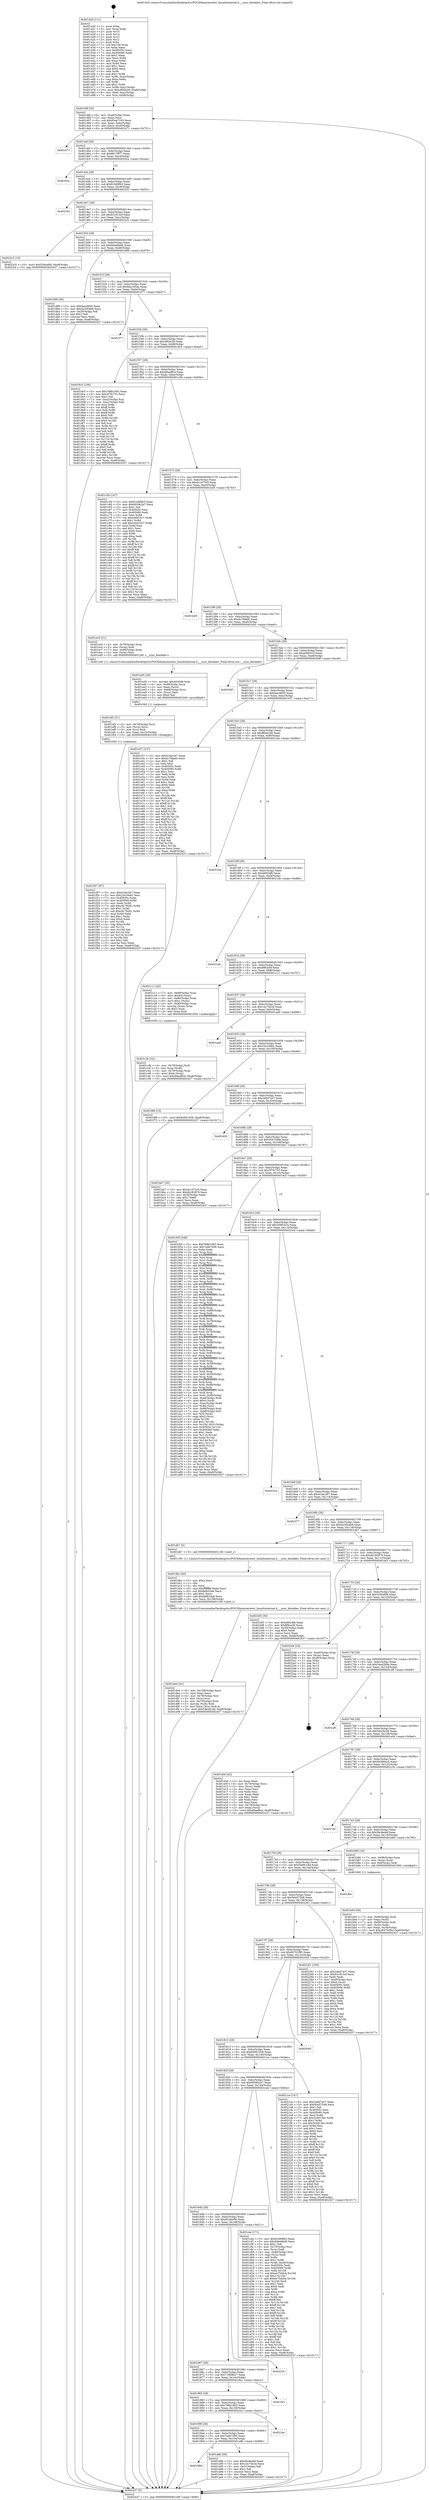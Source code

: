 digraph "0x401420" {
  label = "0x401420 (/mnt/c/Users/mathe/Desktop/tcc/POCII/binaries/extr_linuxfsinternal.h___sync_blockdev_Final-ollvm.out::main(0))"
  labelloc = "t"
  node[shape=record]

  Entry [label="",width=0.3,height=0.3,shape=circle,fillcolor=black,style=filled]
  "0x40148f" [label="{
     0x40148f [32]\l
     | [instrs]\l
     &nbsp;&nbsp;0x40148f \<+6\>: mov -0xa8(%rbp),%eax\l
     &nbsp;&nbsp;0x401495 \<+2\>: mov %eax,%ecx\l
     &nbsp;&nbsp;0x401497 \<+6\>: sub $0x83ea7105,%ecx\l
     &nbsp;&nbsp;0x40149d \<+6\>: mov %eax,-0xbc(%rbp)\l
     &nbsp;&nbsp;0x4014a3 \<+6\>: mov %ecx,-0xc0(%rbp)\l
     &nbsp;&nbsp;0x4014a9 \<+6\>: je 0000000000401b71 \<main+0x751\>\l
  }"]
  "0x401b71" [label="{
     0x401b71\l
  }", style=dashed]
  "0x4014af" [label="{
     0x4014af [28]\l
     | [instrs]\l
     &nbsp;&nbsp;0x4014af \<+5\>: jmp 00000000004014b4 \<main+0x94\>\l
     &nbsp;&nbsp;0x4014b4 \<+6\>: mov -0xbc(%rbp),%eax\l
     &nbsp;&nbsp;0x4014ba \<+5\>: sub $0x8617ff77,%eax\l
     &nbsp;&nbsp;0x4014bf \<+6\>: mov %eax,-0xc4(%rbp)\l
     &nbsp;&nbsp;0x4014c5 \<+6\>: je 00000000004020ca \<main+0xcaa\>\l
  }"]
  Exit [label="",width=0.3,height=0.3,shape=circle,fillcolor=black,style=filled,peripheries=2]
  "0x4020ca" [label="{
     0x4020ca\l
  }", style=dashed]
  "0x4014cb" [label="{
     0x4014cb [28]\l
     | [instrs]\l
     &nbsp;&nbsp;0x4014cb \<+5\>: jmp 00000000004014d0 \<main+0xb0\>\l
     &nbsp;&nbsp;0x4014d0 \<+6\>: mov -0xbc(%rbp),%eax\l
     &nbsp;&nbsp;0x4014d6 \<+5\>: sub $0x91b69fb3,%eax\l
     &nbsp;&nbsp;0x4014db \<+6\>: mov %eax,-0xc8(%rbp)\l
     &nbsp;&nbsp;0x4014e1 \<+6\>: je 0000000000402352 \<main+0xf32\>\l
  }"]
  "0x401f07" [label="{
     0x401f07 [97]\l
     | [instrs]\l
     &nbsp;&nbsp;0x401f07 \<+5\>: mov $0x41fac267,%eax\l
     &nbsp;&nbsp;0x401f0c \<+5\>: mov $0x22e16e62,%esi\l
     &nbsp;&nbsp;0x401f11 \<+7\>: mov 0x40505c,%edx\l
     &nbsp;&nbsp;0x401f18 \<+8\>: mov 0x405060,%r8d\l
     &nbsp;&nbsp;0x401f20 \<+3\>: mov %edx,%r9d\l
     &nbsp;&nbsp;0x401f23 \<+7\>: add $0xc6c78281,%r9d\l
     &nbsp;&nbsp;0x401f2a \<+4\>: sub $0x1,%r9d\l
     &nbsp;&nbsp;0x401f2e \<+7\>: sub $0xc6c78281,%r9d\l
     &nbsp;&nbsp;0x401f35 \<+4\>: imul %r9d,%edx\l
     &nbsp;&nbsp;0x401f39 \<+3\>: and $0x1,%edx\l
     &nbsp;&nbsp;0x401f3c \<+3\>: cmp $0x0,%edx\l
     &nbsp;&nbsp;0x401f3f \<+4\>: sete %r10b\l
     &nbsp;&nbsp;0x401f43 \<+4\>: cmp $0xa,%r8d\l
     &nbsp;&nbsp;0x401f47 \<+4\>: setl %r11b\l
     &nbsp;&nbsp;0x401f4b \<+3\>: mov %r10b,%bl\l
     &nbsp;&nbsp;0x401f4e \<+3\>: and %r11b,%bl\l
     &nbsp;&nbsp;0x401f51 \<+3\>: xor %r11b,%r10b\l
     &nbsp;&nbsp;0x401f54 \<+3\>: or %r10b,%bl\l
     &nbsp;&nbsp;0x401f57 \<+3\>: test $0x1,%bl\l
     &nbsp;&nbsp;0x401f5a \<+3\>: cmovne %esi,%eax\l
     &nbsp;&nbsp;0x401f5d \<+6\>: mov %eax,-0xa8(%rbp)\l
     &nbsp;&nbsp;0x401f63 \<+5\>: jmp 0000000000402437 \<main+0x1017\>\l
  }"]
  "0x402352" [label="{
     0x402352\l
  }", style=dashed]
  "0x4014e7" [label="{
     0x4014e7 [28]\l
     | [instrs]\l
     &nbsp;&nbsp;0x4014e7 \<+5\>: jmp 00000000004014ec \<main+0xcc\>\l
     &nbsp;&nbsp;0x4014ec \<+6\>: mov -0xbc(%rbp),%eax\l
     &nbsp;&nbsp;0x4014f2 \<+5\>: sub $0x931813cf,%eax\l
     &nbsp;&nbsp;0x4014f7 \<+6\>: mov %eax,-0xcc(%rbp)\l
     &nbsp;&nbsp;0x4014fd \<+6\>: je 00000000004022c5 \<main+0xea5\>\l
  }"]
  "0x401ef2" [label="{
     0x401ef2 [21]\l
     | [instrs]\l
     &nbsp;&nbsp;0x401ef2 \<+4\>: mov -0x78(%rbp),%rcx\l
     &nbsp;&nbsp;0x401ef6 \<+3\>: mov (%rcx),%rcx\l
     &nbsp;&nbsp;0x401ef9 \<+3\>: mov %rcx,%rdi\l
     &nbsp;&nbsp;0x401efc \<+6\>: mov %eax,-0x15c(%rbp)\l
     &nbsp;&nbsp;0x401f02 \<+5\>: call 0000000000401030 \<free@plt\>\l
     | [calls]\l
     &nbsp;&nbsp;0x401030 \{1\} (unknown)\l
  }"]
  "0x4022c5" [label="{
     0x4022c5 [15]\l
     | [instrs]\l
     &nbsp;&nbsp;0x4022c5 \<+10\>: movl $0x529ce6f4,-0xa8(%rbp)\l
     &nbsp;&nbsp;0x4022cf \<+5\>: jmp 0000000000402437 \<main+0x1017\>\l
  }"]
  "0x401503" [label="{
     0x401503 [28]\l
     | [instrs]\l
     &nbsp;&nbsp;0x401503 \<+5\>: jmp 0000000000401508 \<main+0xe8\>\l
     &nbsp;&nbsp;0x401508 \<+6\>: mov -0xbc(%rbp),%eax\l
     &nbsp;&nbsp;0x40150e \<+5\>: sub $0x94be6bd0,%eax\l
     &nbsp;&nbsp;0x401513 \<+6\>: mov %eax,-0xd0(%rbp)\l
     &nbsp;&nbsp;0x401519 \<+6\>: je 0000000000401d99 \<main+0x979\>\l
  }"]
  "0x401ed5" [label="{
     0x401ed5 [29]\l
     | [instrs]\l
     &nbsp;&nbsp;0x401ed5 \<+10\>: movabs $0x4030d6,%rdi\l
     &nbsp;&nbsp;0x401edf \<+4\>: mov -0x68(%rbp),%rcx\l
     &nbsp;&nbsp;0x401ee3 \<+2\>: mov %eax,(%rcx)\l
     &nbsp;&nbsp;0x401ee5 \<+4\>: mov -0x68(%rbp),%rcx\l
     &nbsp;&nbsp;0x401ee9 \<+2\>: mov (%rcx),%esi\l
     &nbsp;&nbsp;0x401eeb \<+2\>: mov $0x0,%al\l
     &nbsp;&nbsp;0x401eed \<+5\>: call 0000000000401040 \<printf@plt\>\l
     | [calls]\l
     &nbsp;&nbsp;0x401040 \{1\} (unknown)\l
  }"]
  "0x401d99" [label="{
     0x401d99 [30]\l
     | [instrs]\l
     &nbsp;&nbsp;0x401d99 \<+5\>: mov $0xfaac4655,%eax\l
     &nbsp;&nbsp;0x401d9e \<+5\>: mov $0x4a35b4b8,%ecx\l
     &nbsp;&nbsp;0x401da3 \<+3\>: mov -0x29(%rbp),%dl\l
     &nbsp;&nbsp;0x401da6 \<+3\>: test $0x1,%dl\l
     &nbsp;&nbsp;0x401da9 \<+3\>: cmovne %ecx,%eax\l
     &nbsp;&nbsp;0x401dac \<+6\>: mov %eax,-0xa8(%rbp)\l
     &nbsp;&nbsp;0x401db2 \<+5\>: jmp 0000000000402437 \<main+0x1017\>\l
  }"]
  "0x40151f" [label="{
     0x40151f [28]\l
     | [instrs]\l
     &nbsp;&nbsp;0x40151f \<+5\>: jmp 0000000000401524 \<main+0x104\>\l
     &nbsp;&nbsp;0x401524 \<+6\>: mov -0xbc(%rbp),%eax\l
     &nbsp;&nbsp;0x40152a \<+5\>: sub $0x9aa195ea,%eax\l
     &nbsp;&nbsp;0x40152f \<+6\>: mov %eax,-0xd4(%rbp)\l
     &nbsp;&nbsp;0x401535 \<+6\>: je 0000000000401f77 \<main+0xb57\>\l
  }"]
  "0x401de4" [label="{
     0x401de4 [41]\l
     | [instrs]\l
     &nbsp;&nbsp;0x401de4 \<+6\>: mov -0x158(%rbp),%ecx\l
     &nbsp;&nbsp;0x401dea \<+3\>: imul %eax,%ecx\l
     &nbsp;&nbsp;0x401ded \<+4\>: mov -0x78(%rbp),%rsi\l
     &nbsp;&nbsp;0x401df1 \<+3\>: mov (%rsi),%rsi\l
     &nbsp;&nbsp;0x401df4 \<+4\>: mov -0x70(%rbp),%rdi\l
     &nbsp;&nbsp;0x401df8 \<+3\>: movslq (%rdi),%rdi\l
     &nbsp;&nbsp;0x401dfb \<+3\>: mov %ecx,(%rsi,%rdi,4)\l
     &nbsp;&nbsp;0x401dfe \<+10\>: movl $0x54b2bc28,-0xa8(%rbp)\l
     &nbsp;&nbsp;0x401e08 \<+5\>: jmp 0000000000402437 \<main+0x1017\>\l
  }"]
  "0x401f77" [label="{
     0x401f77\l
  }", style=dashed]
  "0x40153b" [label="{
     0x40153b [28]\l
     | [instrs]\l
     &nbsp;&nbsp;0x40153b \<+5\>: jmp 0000000000401540 \<main+0x120\>\l
     &nbsp;&nbsp;0x401540 \<+6\>: mov -0xbc(%rbp),%eax\l
     &nbsp;&nbsp;0x401546 \<+5\>: sub $0xcf82fe29,%eax\l
     &nbsp;&nbsp;0x40154b \<+6\>: mov %eax,-0xd8(%rbp)\l
     &nbsp;&nbsp;0x401551 \<+6\>: je 00000000004018c5 \<main+0x4a5\>\l
  }"]
  "0x401dbc" [label="{
     0x401dbc [40]\l
     | [instrs]\l
     &nbsp;&nbsp;0x401dbc \<+5\>: mov $0x2,%ecx\l
     &nbsp;&nbsp;0x401dc1 \<+1\>: cltd\l
     &nbsp;&nbsp;0x401dc2 \<+2\>: idiv %ecx\l
     &nbsp;&nbsp;0x401dc4 \<+6\>: imul $0xfffffffe,%edx,%ecx\l
     &nbsp;&nbsp;0x401dca \<+6\>: sub $0x8afb33a6,%ecx\l
     &nbsp;&nbsp;0x401dd0 \<+3\>: add $0x1,%ecx\l
     &nbsp;&nbsp;0x401dd3 \<+6\>: add $0x8afb33a6,%ecx\l
     &nbsp;&nbsp;0x401dd9 \<+6\>: mov %ecx,-0x158(%rbp)\l
     &nbsp;&nbsp;0x401ddf \<+5\>: call 0000000000401160 \<next_i\>\l
     | [calls]\l
     &nbsp;&nbsp;0x401160 \{1\} (/mnt/c/Users/mathe/Desktop/tcc/POCII/binaries/extr_linuxfsinternal.h___sync_blockdev_Final-ollvm.out::next_i)\l
  }"]
  "0x4018c5" [label="{
     0x4018c5 [106]\l
     | [instrs]\l
     &nbsp;&nbsp;0x4018c5 \<+5\>: mov $0x788b1093,%eax\l
     &nbsp;&nbsp;0x4018ca \<+5\>: mov $0x2f7fc753,%ecx\l
     &nbsp;&nbsp;0x4018cf \<+2\>: mov $0x1,%dl\l
     &nbsp;&nbsp;0x4018d1 \<+7\>: mov -0xa2(%rbp),%sil\l
     &nbsp;&nbsp;0x4018d8 \<+7\>: mov -0xa1(%rbp),%dil\l
     &nbsp;&nbsp;0x4018df \<+3\>: mov %sil,%r8b\l
     &nbsp;&nbsp;0x4018e2 \<+4\>: xor $0xff,%r8b\l
     &nbsp;&nbsp;0x4018e6 \<+3\>: mov %dil,%r9b\l
     &nbsp;&nbsp;0x4018e9 \<+4\>: xor $0xff,%r9b\l
     &nbsp;&nbsp;0x4018ed \<+3\>: xor $0x0,%dl\l
     &nbsp;&nbsp;0x4018f0 \<+3\>: mov %r8b,%r10b\l
     &nbsp;&nbsp;0x4018f3 \<+4\>: and $0x0,%r10b\l
     &nbsp;&nbsp;0x4018f7 \<+3\>: and %dl,%sil\l
     &nbsp;&nbsp;0x4018fa \<+3\>: mov %r9b,%r11b\l
     &nbsp;&nbsp;0x4018fd \<+4\>: and $0x0,%r11b\l
     &nbsp;&nbsp;0x401901 \<+3\>: and %dl,%dil\l
     &nbsp;&nbsp;0x401904 \<+3\>: or %sil,%r10b\l
     &nbsp;&nbsp;0x401907 \<+3\>: or %dil,%r11b\l
     &nbsp;&nbsp;0x40190a \<+3\>: xor %r11b,%r10b\l
     &nbsp;&nbsp;0x40190d \<+3\>: or %r9b,%r8b\l
     &nbsp;&nbsp;0x401910 \<+4\>: xor $0xff,%r8b\l
     &nbsp;&nbsp;0x401914 \<+3\>: or $0x0,%dl\l
     &nbsp;&nbsp;0x401917 \<+3\>: and %dl,%r8b\l
     &nbsp;&nbsp;0x40191a \<+3\>: or %r8b,%r10b\l
     &nbsp;&nbsp;0x40191d \<+4\>: test $0x1,%r10b\l
     &nbsp;&nbsp;0x401921 \<+3\>: cmovne %ecx,%eax\l
     &nbsp;&nbsp;0x401924 \<+6\>: mov %eax,-0xa8(%rbp)\l
     &nbsp;&nbsp;0x40192a \<+5\>: jmp 0000000000402437 \<main+0x1017\>\l
  }"]
  "0x401557" [label="{
     0x401557 [28]\l
     | [instrs]\l
     &nbsp;&nbsp;0x401557 \<+5\>: jmp 000000000040155c \<main+0x13c\>\l
     &nbsp;&nbsp;0x40155c \<+6\>: mov -0xbc(%rbp),%eax\l
     &nbsp;&nbsp;0x401562 \<+5\>: sub $0xd9aaf8ce,%eax\l
     &nbsp;&nbsp;0x401567 \<+6\>: mov %eax,-0xdc(%rbp)\l
     &nbsp;&nbsp;0x40156d \<+6\>: je 0000000000401c5b \<main+0x83b\>\l
  }"]
  "0x402437" [label="{
     0x402437 [5]\l
     | [instrs]\l
     &nbsp;&nbsp;0x402437 \<+5\>: jmp 000000000040148f \<main+0x6f\>\l
  }"]
  "0x401420" [label="{
     0x401420 [111]\l
     | [instrs]\l
     &nbsp;&nbsp;0x401420 \<+1\>: push %rbp\l
     &nbsp;&nbsp;0x401421 \<+3\>: mov %rsp,%rbp\l
     &nbsp;&nbsp;0x401424 \<+2\>: push %r15\l
     &nbsp;&nbsp;0x401426 \<+2\>: push %r14\l
     &nbsp;&nbsp;0x401428 \<+2\>: push %r13\l
     &nbsp;&nbsp;0x40142a \<+2\>: push %r12\l
     &nbsp;&nbsp;0x40142c \<+1\>: push %rbx\l
     &nbsp;&nbsp;0x40142d \<+7\>: sub $0x158,%rsp\l
     &nbsp;&nbsp;0x401434 \<+2\>: xor %eax,%eax\l
     &nbsp;&nbsp;0x401436 \<+7\>: mov 0x40505c,%ecx\l
     &nbsp;&nbsp;0x40143d \<+7\>: mov 0x405060,%edx\l
     &nbsp;&nbsp;0x401444 \<+3\>: sub $0x1,%eax\l
     &nbsp;&nbsp;0x401447 \<+3\>: mov %ecx,%r8d\l
     &nbsp;&nbsp;0x40144a \<+3\>: add %eax,%r8d\l
     &nbsp;&nbsp;0x40144d \<+4\>: imul %r8d,%ecx\l
     &nbsp;&nbsp;0x401451 \<+3\>: and $0x1,%ecx\l
     &nbsp;&nbsp;0x401454 \<+3\>: cmp $0x0,%ecx\l
     &nbsp;&nbsp;0x401457 \<+4\>: sete %r9b\l
     &nbsp;&nbsp;0x40145b \<+4\>: and $0x1,%r9b\l
     &nbsp;&nbsp;0x40145f \<+7\>: mov %r9b,-0xa2(%rbp)\l
     &nbsp;&nbsp;0x401466 \<+3\>: cmp $0xa,%edx\l
     &nbsp;&nbsp;0x401469 \<+4\>: setl %r9b\l
     &nbsp;&nbsp;0x40146d \<+4\>: and $0x1,%r9b\l
     &nbsp;&nbsp;0x401471 \<+7\>: mov %r9b,-0xa1(%rbp)\l
     &nbsp;&nbsp;0x401478 \<+10\>: movl $0xcf82fe29,-0xa8(%rbp)\l
     &nbsp;&nbsp;0x401482 \<+6\>: mov %edi,-0xac(%rbp)\l
     &nbsp;&nbsp;0x401488 \<+7\>: mov %rsi,-0xb8(%rbp)\l
  }"]
  "0x401c3b" [label="{
     0x401c3b [32]\l
     | [instrs]\l
     &nbsp;&nbsp;0x401c3b \<+4\>: mov -0x78(%rbp),%rdi\l
     &nbsp;&nbsp;0x401c3f \<+3\>: mov %rax,(%rdi)\l
     &nbsp;&nbsp;0x401c42 \<+4\>: mov -0x70(%rbp),%rax\l
     &nbsp;&nbsp;0x401c46 \<+6\>: movl $0x0,(%rax)\l
     &nbsp;&nbsp;0x401c4c \<+10\>: movl $0xd9aaf8ce,-0xa8(%rbp)\l
     &nbsp;&nbsp;0x401c56 \<+5\>: jmp 0000000000402437 \<main+0x1017\>\l
  }"]
  "0x401c5b" [label="{
     0x401c5b [147]\l
     | [instrs]\l
     &nbsp;&nbsp;0x401c5b \<+5\>: mov $0x91b69fb3,%eax\l
     &nbsp;&nbsp;0x401c60 \<+5\>: mov $0x6939b2a7,%ecx\l
     &nbsp;&nbsp;0x401c65 \<+2\>: mov $0x1,%dl\l
     &nbsp;&nbsp;0x401c67 \<+7\>: mov 0x40505c,%esi\l
     &nbsp;&nbsp;0x401c6e \<+7\>: mov 0x405060,%edi\l
     &nbsp;&nbsp;0x401c75 \<+3\>: mov %esi,%r8d\l
     &nbsp;&nbsp;0x401c78 \<+7\>: sub $0xc0ed15c7,%r8d\l
     &nbsp;&nbsp;0x401c7f \<+4\>: sub $0x1,%r8d\l
     &nbsp;&nbsp;0x401c83 \<+7\>: add $0xc0ed15c7,%r8d\l
     &nbsp;&nbsp;0x401c8a \<+4\>: imul %r8d,%esi\l
     &nbsp;&nbsp;0x401c8e \<+3\>: and $0x1,%esi\l
     &nbsp;&nbsp;0x401c91 \<+3\>: cmp $0x0,%esi\l
     &nbsp;&nbsp;0x401c94 \<+4\>: sete %r9b\l
     &nbsp;&nbsp;0x401c98 \<+3\>: cmp $0xa,%edi\l
     &nbsp;&nbsp;0x401c9b \<+4\>: setl %r10b\l
     &nbsp;&nbsp;0x401c9f \<+3\>: mov %r9b,%r11b\l
     &nbsp;&nbsp;0x401ca2 \<+4\>: xor $0xff,%r11b\l
     &nbsp;&nbsp;0x401ca6 \<+3\>: mov %r10b,%bl\l
     &nbsp;&nbsp;0x401ca9 \<+3\>: xor $0xff,%bl\l
     &nbsp;&nbsp;0x401cac \<+3\>: xor $0x1,%dl\l
     &nbsp;&nbsp;0x401caf \<+3\>: mov %r11b,%r14b\l
     &nbsp;&nbsp;0x401cb2 \<+4\>: and $0xff,%r14b\l
     &nbsp;&nbsp;0x401cb6 \<+3\>: and %dl,%r9b\l
     &nbsp;&nbsp;0x401cb9 \<+3\>: mov %bl,%r15b\l
     &nbsp;&nbsp;0x401cbc \<+4\>: and $0xff,%r15b\l
     &nbsp;&nbsp;0x401cc0 \<+3\>: and %dl,%r10b\l
     &nbsp;&nbsp;0x401cc3 \<+3\>: or %r9b,%r14b\l
     &nbsp;&nbsp;0x401cc6 \<+3\>: or %r10b,%r15b\l
     &nbsp;&nbsp;0x401cc9 \<+3\>: xor %r15b,%r14b\l
     &nbsp;&nbsp;0x401ccc \<+3\>: or %bl,%r11b\l
     &nbsp;&nbsp;0x401ccf \<+4\>: xor $0xff,%r11b\l
     &nbsp;&nbsp;0x401cd3 \<+3\>: or $0x1,%dl\l
     &nbsp;&nbsp;0x401cd6 \<+3\>: and %dl,%r11b\l
     &nbsp;&nbsp;0x401cd9 \<+3\>: or %r11b,%r14b\l
     &nbsp;&nbsp;0x401cdc \<+4\>: test $0x1,%r14b\l
     &nbsp;&nbsp;0x401ce0 \<+3\>: cmovne %ecx,%eax\l
     &nbsp;&nbsp;0x401ce3 \<+6\>: mov %eax,-0xa8(%rbp)\l
     &nbsp;&nbsp;0x401ce9 \<+5\>: jmp 0000000000402437 \<main+0x1017\>\l
  }"]
  "0x401573" [label="{
     0x401573 [28]\l
     | [instrs]\l
     &nbsp;&nbsp;0x401573 \<+5\>: jmp 0000000000401578 \<main+0x158\>\l
     &nbsp;&nbsp;0x401578 \<+6\>: mov -0xbc(%rbp),%eax\l
     &nbsp;&nbsp;0x40157e \<+5\>: sub $0xdc1d75c0,%eax\l
     &nbsp;&nbsp;0x401583 \<+6\>: mov %eax,-0xe0(%rbp)\l
     &nbsp;&nbsp;0x401589 \<+6\>: je 0000000000401bd5 \<main+0x7b5\>\l
  }"]
  "0x401b93" [label="{
     0x401b93 [36]\l
     | [instrs]\l
     &nbsp;&nbsp;0x401b93 \<+7\>: mov -0x90(%rbp),%rdi\l
     &nbsp;&nbsp;0x401b9a \<+2\>: mov %eax,(%rdi)\l
     &nbsp;&nbsp;0x401b9c \<+7\>: mov -0x90(%rbp),%rdi\l
     &nbsp;&nbsp;0x401ba3 \<+2\>: mov (%rdi),%eax\l
     &nbsp;&nbsp;0x401ba5 \<+3\>: mov %eax,-0x30(%rbp)\l
     &nbsp;&nbsp;0x401ba8 \<+10\>: movl $0x26475d9a,-0xa8(%rbp)\l
     &nbsp;&nbsp;0x401bb2 \<+5\>: jmp 0000000000402437 \<main+0x1017\>\l
  }"]
  "0x401bd5" [label="{
     0x401bd5\l
  }", style=dashed]
  "0x40158f" [label="{
     0x40158f [28]\l
     | [instrs]\l
     &nbsp;&nbsp;0x40158f \<+5\>: jmp 0000000000401594 \<main+0x174\>\l
     &nbsp;&nbsp;0x401594 \<+6\>: mov -0xbc(%rbp),%eax\l
     &nbsp;&nbsp;0x40159a \<+5\>: sub $0xdc7fdad0,%eax\l
     &nbsp;&nbsp;0x40159f \<+6\>: mov %eax,-0xe4(%rbp)\l
     &nbsp;&nbsp;0x4015a5 \<+6\>: je 0000000000401ec0 \<main+0xaa0\>\l
  }"]
  "0x4018bb" [label="{
     0x4018bb\l
  }", style=dashed]
  "0x401ec0" [label="{
     0x401ec0 [21]\l
     | [instrs]\l
     &nbsp;&nbsp;0x401ec0 \<+4\>: mov -0x78(%rbp),%rax\l
     &nbsp;&nbsp;0x401ec4 \<+3\>: mov (%rax),%rdi\l
     &nbsp;&nbsp;0x401ec7 \<+7\>: mov -0x88(%rbp),%rax\l
     &nbsp;&nbsp;0x401ece \<+2\>: mov (%rax),%esi\l
     &nbsp;&nbsp;0x401ed0 \<+5\>: call 0000000000401240 \<__sync_blockdev\>\l
     | [calls]\l
     &nbsp;&nbsp;0x401240 \{1\} (/mnt/c/Users/mathe/Desktop/tcc/POCII/binaries/extr_linuxfsinternal.h___sync_blockdev_Final-ollvm.out::__sync_blockdev)\l
  }"]
  "0x4015ab" [label="{
     0x4015ab [28]\l
     | [instrs]\l
     &nbsp;&nbsp;0x4015ab \<+5\>: jmp 00000000004015b0 \<main+0x190\>\l
     &nbsp;&nbsp;0x4015b0 \<+6\>: mov -0xbc(%rbp),%eax\l
     &nbsp;&nbsp;0x4015b6 \<+5\>: sub $0xe0f4031f,%eax\l
     &nbsp;&nbsp;0x4015bb \<+6\>: mov %eax,-0xe8(%rbp)\l
     &nbsp;&nbsp;0x4015c1 \<+6\>: je 000000000040206f \<main+0xc4f\>\l
  }"]
  "0x401a8b" [label="{
     0x401a8b [30]\l
     | [instrs]\l
     &nbsp;&nbsp;0x401a8b \<+5\>: mov $0x5bc8a4ef,%eax\l
     &nbsp;&nbsp;0x401a90 \<+5\>: mov $0x1dc75e3d,%ecx\l
     &nbsp;&nbsp;0x401a95 \<+3\>: mov -0x31(%rbp),%dl\l
     &nbsp;&nbsp;0x401a98 \<+3\>: test $0x1,%dl\l
     &nbsp;&nbsp;0x401a9b \<+3\>: cmovne %ecx,%eax\l
     &nbsp;&nbsp;0x401a9e \<+6\>: mov %eax,-0xa8(%rbp)\l
     &nbsp;&nbsp;0x401aa4 \<+5\>: jmp 0000000000402437 \<main+0x1017\>\l
  }"]
  "0x40206f" [label="{
     0x40206f\l
  }", style=dashed]
  "0x4015c7" [label="{
     0x4015c7 [28]\l
     | [instrs]\l
     &nbsp;&nbsp;0x4015c7 \<+5\>: jmp 00000000004015cc \<main+0x1ac\>\l
     &nbsp;&nbsp;0x4015cc \<+6\>: mov -0xbc(%rbp),%eax\l
     &nbsp;&nbsp;0x4015d2 \<+5\>: sub $0xfaac4655,%eax\l
     &nbsp;&nbsp;0x4015d7 \<+6\>: mov %eax,-0xec(%rbp)\l
     &nbsp;&nbsp;0x4015dd \<+6\>: je 0000000000401e37 \<main+0xa17\>\l
  }"]
  "0x40189f" [label="{
     0x40189f [28]\l
     | [instrs]\l
     &nbsp;&nbsp;0x40189f \<+5\>: jmp 00000000004018a4 \<main+0x484\>\l
     &nbsp;&nbsp;0x4018a4 \<+6\>: mov -0xbc(%rbp),%eax\l
     &nbsp;&nbsp;0x4018aa \<+5\>: sub $0x7a4b7d56,%eax\l
     &nbsp;&nbsp;0x4018af \<+6\>: mov %eax,-0x154(%rbp)\l
     &nbsp;&nbsp;0x4018b5 \<+6\>: je 0000000000401a8b \<main+0x66b\>\l
  }"]
  "0x401e37" [label="{
     0x401e37 [137]\l
     | [instrs]\l
     &nbsp;&nbsp;0x401e37 \<+5\>: mov $0x41fac267,%eax\l
     &nbsp;&nbsp;0x401e3c \<+5\>: mov $0xdc7fdad0,%ecx\l
     &nbsp;&nbsp;0x401e41 \<+2\>: mov $0x1,%dl\l
     &nbsp;&nbsp;0x401e43 \<+2\>: xor %esi,%esi\l
     &nbsp;&nbsp;0x401e45 \<+7\>: mov 0x40505c,%edi\l
     &nbsp;&nbsp;0x401e4c \<+8\>: mov 0x405060,%r8d\l
     &nbsp;&nbsp;0x401e54 \<+3\>: sub $0x1,%esi\l
     &nbsp;&nbsp;0x401e57 \<+3\>: mov %edi,%r9d\l
     &nbsp;&nbsp;0x401e5a \<+3\>: add %esi,%r9d\l
     &nbsp;&nbsp;0x401e5d \<+4\>: imul %r9d,%edi\l
     &nbsp;&nbsp;0x401e61 \<+3\>: and $0x1,%edi\l
     &nbsp;&nbsp;0x401e64 \<+3\>: cmp $0x0,%edi\l
     &nbsp;&nbsp;0x401e67 \<+4\>: sete %r10b\l
     &nbsp;&nbsp;0x401e6b \<+4\>: cmp $0xa,%r8d\l
     &nbsp;&nbsp;0x401e6f \<+4\>: setl %r11b\l
     &nbsp;&nbsp;0x401e73 \<+3\>: mov %r10b,%bl\l
     &nbsp;&nbsp;0x401e76 \<+3\>: xor $0xff,%bl\l
     &nbsp;&nbsp;0x401e79 \<+3\>: mov %r11b,%r14b\l
     &nbsp;&nbsp;0x401e7c \<+4\>: xor $0xff,%r14b\l
     &nbsp;&nbsp;0x401e80 \<+3\>: xor $0x1,%dl\l
     &nbsp;&nbsp;0x401e83 \<+3\>: mov %bl,%r15b\l
     &nbsp;&nbsp;0x401e86 \<+4\>: and $0xff,%r15b\l
     &nbsp;&nbsp;0x401e8a \<+3\>: and %dl,%r10b\l
     &nbsp;&nbsp;0x401e8d \<+3\>: mov %r14b,%r12b\l
     &nbsp;&nbsp;0x401e90 \<+4\>: and $0xff,%r12b\l
     &nbsp;&nbsp;0x401e94 \<+3\>: and %dl,%r11b\l
     &nbsp;&nbsp;0x401e97 \<+3\>: or %r10b,%r15b\l
     &nbsp;&nbsp;0x401e9a \<+3\>: or %r11b,%r12b\l
     &nbsp;&nbsp;0x401e9d \<+3\>: xor %r12b,%r15b\l
     &nbsp;&nbsp;0x401ea0 \<+3\>: or %r14b,%bl\l
     &nbsp;&nbsp;0x401ea3 \<+3\>: xor $0xff,%bl\l
     &nbsp;&nbsp;0x401ea6 \<+3\>: or $0x1,%dl\l
     &nbsp;&nbsp;0x401ea9 \<+2\>: and %dl,%bl\l
     &nbsp;&nbsp;0x401eab \<+3\>: or %bl,%r15b\l
     &nbsp;&nbsp;0x401eae \<+4\>: test $0x1,%r15b\l
     &nbsp;&nbsp;0x401eb2 \<+3\>: cmovne %ecx,%eax\l
     &nbsp;&nbsp;0x401eb5 \<+6\>: mov %eax,-0xa8(%rbp)\l
     &nbsp;&nbsp;0x401ebb \<+5\>: jmp 0000000000402437 \<main+0x1017\>\l
  }"]
  "0x4015e3" [label="{
     0x4015e3 [28]\l
     | [instrs]\l
     &nbsp;&nbsp;0x4015e3 \<+5\>: jmp 00000000004015e8 \<main+0x1c8\>\l
     &nbsp;&nbsp;0x4015e8 \<+6\>: mov -0xbc(%rbp),%eax\l
     &nbsp;&nbsp;0x4015ee \<+5\>: sub $0xff0be248,%eax\l
     &nbsp;&nbsp;0x4015f3 \<+6\>: mov %eax,-0xf0(%rbp)\l
     &nbsp;&nbsp;0x4015f9 \<+6\>: je 00000000004021ba \<main+0xd9a\>\l
  }"]
  "0x4022ec" [label="{
     0x4022ec\l
  }", style=dashed]
  "0x4021ba" [label="{
     0x4021ba\l
  }", style=dashed]
  "0x4015ff" [label="{
     0x4015ff [28]\l
     | [instrs]\l
     &nbsp;&nbsp;0x4015ff \<+5\>: jmp 0000000000401604 \<main+0x1e4\>\l
     &nbsp;&nbsp;0x401604 \<+6\>: mov -0xbc(%rbp),%eax\l
     &nbsp;&nbsp;0x40160a \<+5\>: sub $0x46924f6,%eax\l
     &nbsp;&nbsp;0x40160f \<+6\>: mov %eax,-0xf4(%rbp)\l
     &nbsp;&nbsp;0x401615 \<+6\>: je 00000000004021ab \<main+0xd8b\>\l
  }"]
  "0x401883" [label="{
     0x401883 [28]\l
     | [instrs]\l
     &nbsp;&nbsp;0x401883 \<+5\>: jmp 0000000000401888 \<main+0x468\>\l
     &nbsp;&nbsp;0x401888 \<+6\>: mov -0xbc(%rbp),%eax\l
     &nbsp;&nbsp;0x40188e \<+5\>: sub $0x788b1093,%eax\l
     &nbsp;&nbsp;0x401893 \<+6\>: mov %eax,-0x150(%rbp)\l
     &nbsp;&nbsp;0x401899 \<+6\>: je 00000000004022ec \<main+0xecc\>\l
  }"]
  "0x4021ab" [label="{
     0x4021ab\l
  }", style=dashed]
  "0x40161b" [label="{
     0x40161b [28]\l
     | [instrs]\l
     &nbsp;&nbsp;0x40161b \<+5\>: jmp 0000000000401620 \<main+0x200\>\l
     &nbsp;&nbsp;0x401620 \<+6\>: mov -0xbc(%rbp),%eax\l
     &nbsp;&nbsp;0x401626 \<+5\>: sub $0x8f9ca59,%eax\l
     &nbsp;&nbsp;0x40162b \<+6\>: mov %eax,-0xf8(%rbp)\l
     &nbsp;&nbsp;0x401631 \<+6\>: je 0000000000401c11 \<main+0x7f1\>\l
  }"]
  "0x401fe2" [label="{
     0x401fe2\l
  }", style=dashed]
  "0x401c11" [label="{
     0x401c11 [42]\l
     | [instrs]\l
     &nbsp;&nbsp;0x401c11 \<+7\>: mov -0x88(%rbp),%rax\l
     &nbsp;&nbsp;0x401c18 \<+6\>: movl $0x64,(%rax)\l
     &nbsp;&nbsp;0x401c1e \<+4\>: mov -0x80(%rbp),%rax\l
     &nbsp;&nbsp;0x401c22 \<+6\>: movl $0x1,(%rax)\l
     &nbsp;&nbsp;0x401c28 \<+4\>: mov -0x80(%rbp),%rax\l
     &nbsp;&nbsp;0x401c2c \<+3\>: movslq (%rax),%rax\l
     &nbsp;&nbsp;0x401c2f \<+4\>: shl $0x2,%rax\l
     &nbsp;&nbsp;0x401c33 \<+3\>: mov %rax,%rdi\l
     &nbsp;&nbsp;0x401c36 \<+5\>: call 0000000000401050 \<malloc@plt\>\l
     | [calls]\l
     &nbsp;&nbsp;0x401050 \{1\} (unknown)\l
  }"]
  "0x401637" [label="{
     0x401637 [28]\l
     | [instrs]\l
     &nbsp;&nbsp;0x401637 \<+5\>: jmp 000000000040163c \<main+0x21c\>\l
     &nbsp;&nbsp;0x40163c \<+6\>: mov -0xbc(%rbp),%eax\l
     &nbsp;&nbsp;0x401642 \<+5\>: sub $0x1dc75e3d,%eax\l
     &nbsp;&nbsp;0x401647 \<+6\>: mov %eax,-0xfc(%rbp)\l
     &nbsp;&nbsp;0x40164d \<+6\>: je 0000000000401aa9 \<main+0x689\>\l
  }"]
  "0x401867" [label="{
     0x401867 [28]\l
     | [instrs]\l
     &nbsp;&nbsp;0x401867 \<+5\>: jmp 000000000040186c \<main+0x44c\>\l
     &nbsp;&nbsp;0x40186c \<+6\>: mov -0xbc(%rbp),%eax\l
     &nbsp;&nbsp;0x401872 \<+5\>: sub $0x71808b27,%eax\l
     &nbsp;&nbsp;0x401877 \<+6\>: mov %eax,-0x14c(%rbp)\l
     &nbsp;&nbsp;0x40187d \<+6\>: je 0000000000401fe2 \<main+0xbc2\>\l
  }"]
  "0x401aa9" [label="{
     0x401aa9\l
  }", style=dashed]
  "0x401653" [label="{
     0x401653 [28]\l
     | [instrs]\l
     &nbsp;&nbsp;0x401653 \<+5\>: jmp 0000000000401658 \<main+0x238\>\l
     &nbsp;&nbsp;0x401658 \<+6\>: mov -0xbc(%rbp),%eax\l
     &nbsp;&nbsp;0x40165e \<+5\>: sub $0x22e16e62,%eax\l
     &nbsp;&nbsp;0x401663 \<+6\>: mov %eax,-0x100(%rbp)\l
     &nbsp;&nbsp;0x401669 \<+6\>: je 0000000000401f68 \<main+0xb48\>\l
  }"]
  "0x402331" [label="{
     0x402331\l
  }", style=dashed]
  "0x401f68" [label="{
     0x401f68 [15]\l
     | [instrs]\l
     &nbsp;&nbsp;0x401f68 \<+10\>: movl $0x63947d36,-0xa8(%rbp)\l
     &nbsp;&nbsp;0x401f72 \<+5\>: jmp 0000000000402437 \<main+0x1017\>\l
  }"]
  "0x40166f" [label="{
     0x40166f [28]\l
     | [instrs]\l
     &nbsp;&nbsp;0x40166f \<+5\>: jmp 0000000000401674 \<main+0x254\>\l
     &nbsp;&nbsp;0x401674 \<+6\>: mov -0xbc(%rbp),%eax\l
     &nbsp;&nbsp;0x40167a \<+5\>: sub $0x248d7a37,%eax\l
     &nbsp;&nbsp;0x40167f \<+6\>: mov %eax,-0x104(%rbp)\l
     &nbsp;&nbsp;0x401685 \<+6\>: je 0000000000402420 \<main+0x1000\>\l
  }"]
  "0x40184b" [label="{
     0x40184b [28]\l
     | [instrs]\l
     &nbsp;&nbsp;0x40184b \<+5\>: jmp 0000000000401850 \<main+0x430\>\l
     &nbsp;&nbsp;0x401850 \<+6\>: mov -0xbc(%rbp),%eax\l
     &nbsp;&nbsp;0x401856 \<+5\>: sub $0x6f1da366,%eax\l
     &nbsp;&nbsp;0x40185b \<+6\>: mov %eax,-0x148(%rbp)\l
     &nbsp;&nbsp;0x401861 \<+6\>: je 0000000000402331 \<main+0xf11\>\l
  }"]
  "0x402420" [label="{
     0x402420\l
  }", style=dashed]
  "0x40168b" [label="{
     0x40168b [28]\l
     | [instrs]\l
     &nbsp;&nbsp;0x40168b \<+5\>: jmp 0000000000401690 \<main+0x270\>\l
     &nbsp;&nbsp;0x401690 \<+6\>: mov -0xbc(%rbp),%eax\l
     &nbsp;&nbsp;0x401696 \<+5\>: sub $0x26475d9a,%eax\l
     &nbsp;&nbsp;0x40169b \<+6\>: mov %eax,-0x108(%rbp)\l
     &nbsp;&nbsp;0x4016a1 \<+6\>: je 0000000000401bb7 \<main+0x797\>\l
  }"]
  "0x401cee" [label="{
     0x401cee [171]\l
     | [instrs]\l
     &nbsp;&nbsp;0x401cee \<+5\>: mov $0x91b69fb3,%eax\l
     &nbsp;&nbsp;0x401cf3 \<+5\>: mov $0x94be6bd0,%ecx\l
     &nbsp;&nbsp;0x401cf8 \<+2\>: mov $0x1,%dl\l
     &nbsp;&nbsp;0x401cfa \<+4\>: mov -0x70(%rbp),%rsi\l
     &nbsp;&nbsp;0x401cfe \<+2\>: mov (%rsi),%edi\l
     &nbsp;&nbsp;0x401d00 \<+4\>: mov -0x80(%rbp),%rsi\l
     &nbsp;&nbsp;0x401d04 \<+2\>: cmp (%rsi),%edi\l
     &nbsp;&nbsp;0x401d06 \<+4\>: setl %r8b\l
     &nbsp;&nbsp;0x401d0a \<+4\>: and $0x1,%r8b\l
     &nbsp;&nbsp;0x401d0e \<+4\>: mov %r8b,-0x29(%rbp)\l
     &nbsp;&nbsp;0x401d12 \<+7\>: mov 0x40505c,%edi\l
     &nbsp;&nbsp;0x401d19 \<+8\>: mov 0x405060,%r9d\l
     &nbsp;&nbsp;0x401d21 \<+3\>: mov %edi,%r10d\l
     &nbsp;&nbsp;0x401d24 \<+7\>: sub $0xee75ddcb,%r10d\l
     &nbsp;&nbsp;0x401d2b \<+4\>: sub $0x1,%r10d\l
     &nbsp;&nbsp;0x401d2f \<+7\>: add $0xee75ddcb,%r10d\l
     &nbsp;&nbsp;0x401d36 \<+4\>: imul %r10d,%edi\l
     &nbsp;&nbsp;0x401d3a \<+3\>: and $0x1,%edi\l
     &nbsp;&nbsp;0x401d3d \<+3\>: cmp $0x0,%edi\l
     &nbsp;&nbsp;0x401d40 \<+4\>: sete %r8b\l
     &nbsp;&nbsp;0x401d44 \<+4\>: cmp $0xa,%r9d\l
     &nbsp;&nbsp;0x401d48 \<+4\>: setl %r11b\l
     &nbsp;&nbsp;0x401d4c \<+3\>: mov %r8b,%bl\l
     &nbsp;&nbsp;0x401d4f \<+3\>: xor $0xff,%bl\l
     &nbsp;&nbsp;0x401d52 \<+3\>: mov %r11b,%r14b\l
     &nbsp;&nbsp;0x401d55 \<+4\>: xor $0xff,%r14b\l
     &nbsp;&nbsp;0x401d59 \<+3\>: xor $0x1,%dl\l
     &nbsp;&nbsp;0x401d5c \<+3\>: mov %bl,%r15b\l
     &nbsp;&nbsp;0x401d5f \<+4\>: and $0xff,%r15b\l
     &nbsp;&nbsp;0x401d63 \<+3\>: and %dl,%r8b\l
     &nbsp;&nbsp;0x401d66 \<+3\>: mov %r14b,%r12b\l
     &nbsp;&nbsp;0x401d69 \<+4\>: and $0xff,%r12b\l
     &nbsp;&nbsp;0x401d6d \<+3\>: and %dl,%r11b\l
     &nbsp;&nbsp;0x401d70 \<+3\>: or %r8b,%r15b\l
     &nbsp;&nbsp;0x401d73 \<+3\>: or %r11b,%r12b\l
     &nbsp;&nbsp;0x401d76 \<+3\>: xor %r12b,%r15b\l
     &nbsp;&nbsp;0x401d79 \<+3\>: or %r14b,%bl\l
     &nbsp;&nbsp;0x401d7c \<+3\>: xor $0xff,%bl\l
     &nbsp;&nbsp;0x401d7f \<+3\>: or $0x1,%dl\l
     &nbsp;&nbsp;0x401d82 \<+2\>: and %dl,%bl\l
     &nbsp;&nbsp;0x401d84 \<+3\>: or %bl,%r15b\l
     &nbsp;&nbsp;0x401d87 \<+4\>: test $0x1,%r15b\l
     &nbsp;&nbsp;0x401d8b \<+3\>: cmovne %ecx,%eax\l
     &nbsp;&nbsp;0x401d8e \<+6\>: mov %eax,-0xa8(%rbp)\l
     &nbsp;&nbsp;0x401d94 \<+5\>: jmp 0000000000402437 \<main+0x1017\>\l
  }"]
  "0x401bb7" [label="{
     0x401bb7 [30]\l
     | [instrs]\l
     &nbsp;&nbsp;0x401bb7 \<+5\>: mov $0xdc1d75c0,%eax\l
     &nbsp;&nbsp;0x401bbc \<+5\>: mov $0x4b182879,%ecx\l
     &nbsp;&nbsp;0x401bc1 \<+3\>: mov -0x30(%rbp),%edx\l
     &nbsp;&nbsp;0x401bc4 \<+3\>: cmp $0x1,%edx\l
     &nbsp;&nbsp;0x401bc7 \<+3\>: cmovl %ecx,%eax\l
     &nbsp;&nbsp;0x401bca \<+6\>: mov %eax,-0xa8(%rbp)\l
     &nbsp;&nbsp;0x401bd0 \<+5\>: jmp 0000000000402437 \<main+0x1017\>\l
  }"]
  "0x4016a7" [label="{
     0x4016a7 [28]\l
     | [instrs]\l
     &nbsp;&nbsp;0x4016a7 \<+5\>: jmp 00000000004016ac \<main+0x28c\>\l
     &nbsp;&nbsp;0x4016ac \<+6\>: mov -0xbc(%rbp),%eax\l
     &nbsp;&nbsp;0x4016b2 \<+5\>: sub $0x2f7fc753,%eax\l
     &nbsp;&nbsp;0x4016b7 \<+6\>: mov %eax,-0x10c(%rbp)\l
     &nbsp;&nbsp;0x4016bd \<+6\>: je 000000000040192f \<main+0x50f\>\l
  }"]
  "0x40182f" [label="{
     0x40182f [28]\l
     | [instrs]\l
     &nbsp;&nbsp;0x40182f \<+5\>: jmp 0000000000401834 \<main+0x414\>\l
     &nbsp;&nbsp;0x401834 \<+6\>: mov -0xbc(%rbp),%eax\l
     &nbsp;&nbsp;0x40183a \<+5\>: sub $0x6939b2a7,%eax\l
     &nbsp;&nbsp;0x40183f \<+6\>: mov %eax,-0x144(%rbp)\l
     &nbsp;&nbsp;0x401845 \<+6\>: je 0000000000401cee \<main+0x8ce\>\l
  }"]
  "0x40192f" [label="{
     0x40192f [348]\l
     | [instrs]\l
     &nbsp;&nbsp;0x40192f \<+5\>: mov $0x788b1093,%eax\l
     &nbsp;&nbsp;0x401934 \<+5\>: mov $0x7a4b7d56,%ecx\l
     &nbsp;&nbsp;0x401939 \<+2\>: xor %edx,%edx\l
     &nbsp;&nbsp;0x40193b \<+3\>: mov %rsp,%rsi\l
     &nbsp;&nbsp;0x40193e \<+4\>: add $0xfffffffffffffff0,%rsi\l
     &nbsp;&nbsp;0x401942 \<+3\>: mov %rsi,%rsp\l
     &nbsp;&nbsp;0x401945 \<+7\>: mov %rsi,-0xa0(%rbp)\l
     &nbsp;&nbsp;0x40194c \<+3\>: mov %rsp,%rsi\l
     &nbsp;&nbsp;0x40194f \<+4\>: add $0xfffffffffffffff0,%rsi\l
     &nbsp;&nbsp;0x401953 \<+3\>: mov %rsi,%rsp\l
     &nbsp;&nbsp;0x401956 \<+3\>: mov %rsp,%rdi\l
     &nbsp;&nbsp;0x401959 \<+4\>: add $0xfffffffffffffff0,%rdi\l
     &nbsp;&nbsp;0x40195d \<+3\>: mov %rdi,%rsp\l
     &nbsp;&nbsp;0x401960 \<+7\>: mov %rdi,-0x98(%rbp)\l
     &nbsp;&nbsp;0x401967 \<+3\>: mov %rsp,%rdi\l
     &nbsp;&nbsp;0x40196a \<+4\>: add $0xfffffffffffffff0,%rdi\l
     &nbsp;&nbsp;0x40196e \<+3\>: mov %rdi,%rsp\l
     &nbsp;&nbsp;0x401971 \<+7\>: mov %rdi,-0x90(%rbp)\l
     &nbsp;&nbsp;0x401978 \<+3\>: mov %rsp,%rdi\l
     &nbsp;&nbsp;0x40197b \<+4\>: add $0xfffffffffffffff0,%rdi\l
     &nbsp;&nbsp;0x40197f \<+3\>: mov %rdi,%rsp\l
     &nbsp;&nbsp;0x401982 \<+7\>: mov %rdi,-0x88(%rbp)\l
     &nbsp;&nbsp;0x401989 \<+3\>: mov %rsp,%rdi\l
     &nbsp;&nbsp;0x40198c \<+4\>: add $0xfffffffffffffff0,%rdi\l
     &nbsp;&nbsp;0x401990 \<+3\>: mov %rdi,%rsp\l
     &nbsp;&nbsp;0x401993 \<+4\>: mov %rdi,-0x80(%rbp)\l
     &nbsp;&nbsp;0x401997 \<+3\>: mov %rsp,%rdi\l
     &nbsp;&nbsp;0x40199a \<+4\>: add $0xfffffffffffffff0,%rdi\l
     &nbsp;&nbsp;0x40199e \<+3\>: mov %rdi,%rsp\l
     &nbsp;&nbsp;0x4019a1 \<+4\>: mov %rdi,-0x78(%rbp)\l
     &nbsp;&nbsp;0x4019a5 \<+3\>: mov %rsp,%rdi\l
     &nbsp;&nbsp;0x4019a8 \<+4\>: add $0xfffffffffffffff0,%rdi\l
     &nbsp;&nbsp;0x4019ac \<+3\>: mov %rdi,%rsp\l
     &nbsp;&nbsp;0x4019af \<+4\>: mov %rdi,-0x70(%rbp)\l
     &nbsp;&nbsp;0x4019b3 \<+3\>: mov %rsp,%rdi\l
     &nbsp;&nbsp;0x4019b6 \<+4\>: add $0xfffffffffffffff0,%rdi\l
     &nbsp;&nbsp;0x4019ba \<+3\>: mov %rdi,%rsp\l
     &nbsp;&nbsp;0x4019bd \<+4\>: mov %rdi,-0x68(%rbp)\l
     &nbsp;&nbsp;0x4019c1 \<+3\>: mov %rsp,%rdi\l
     &nbsp;&nbsp;0x4019c4 \<+4\>: add $0xfffffffffffffff0,%rdi\l
     &nbsp;&nbsp;0x4019c8 \<+3\>: mov %rdi,%rsp\l
     &nbsp;&nbsp;0x4019cb \<+4\>: mov %rdi,-0x60(%rbp)\l
     &nbsp;&nbsp;0x4019cf \<+3\>: mov %rsp,%rdi\l
     &nbsp;&nbsp;0x4019d2 \<+4\>: add $0xfffffffffffffff0,%rdi\l
     &nbsp;&nbsp;0x4019d6 \<+3\>: mov %rdi,%rsp\l
     &nbsp;&nbsp;0x4019d9 \<+4\>: mov %rdi,-0x58(%rbp)\l
     &nbsp;&nbsp;0x4019dd \<+3\>: mov %rsp,%rdi\l
     &nbsp;&nbsp;0x4019e0 \<+4\>: add $0xfffffffffffffff0,%rdi\l
     &nbsp;&nbsp;0x4019e4 \<+3\>: mov %rdi,%rsp\l
     &nbsp;&nbsp;0x4019e7 \<+4\>: mov %rdi,-0x50(%rbp)\l
     &nbsp;&nbsp;0x4019eb \<+3\>: mov %rsp,%rdi\l
     &nbsp;&nbsp;0x4019ee \<+4\>: add $0xfffffffffffffff0,%rdi\l
     &nbsp;&nbsp;0x4019f2 \<+3\>: mov %rdi,%rsp\l
     &nbsp;&nbsp;0x4019f5 \<+4\>: mov %rdi,-0x48(%rbp)\l
     &nbsp;&nbsp;0x4019f9 \<+3\>: mov %rsp,%rdi\l
     &nbsp;&nbsp;0x4019fc \<+4\>: add $0xfffffffffffffff0,%rdi\l
     &nbsp;&nbsp;0x401a00 \<+3\>: mov %rdi,%rsp\l
     &nbsp;&nbsp;0x401a03 \<+4\>: mov %rdi,-0x40(%rbp)\l
     &nbsp;&nbsp;0x401a07 \<+7\>: mov -0xa0(%rbp),%rdi\l
     &nbsp;&nbsp;0x401a0e \<+6\>: movl $0x0,(%rdi)\l
     &nbsp;&nbsp;0x401a14 \<+7\>: mov -0xac(%rbp),%r8d\l
     &nbsp;&nbsp;0x401a1b \<+3\>: mov %r8d,(%rsi)\l
     &nbsp;&nbsp;0x401a1e \<+7\>: mov -0x98(%rbp),%rdi\l
     &nbsp;&nbsp;0x401a25 \<+7\>: mov -0xb8(%rbp),%r9\l
     &nbsp;&nbsp;0x401a2c \<+3\>: mov %r9,(%rdi)\l
     &nbsp;&nbsp;0x401a2f \<+3\>: cmpl $0x2,(%rsi)\l
     &nbsp;&nbsp;0x401a32 \<+4\>: setne %r10b\l
     &nbsp;&nbsp;0x401a36 \<+4\>: and $0x1,%r10b\l
     &nbsp;&nbsp;0x401a3a \<+4\>: mov %r10b,-0x31(%rbp)\l
     &nbsp;&nbsp;0x401a3e \<+8\>: mov 0x40505c,%r11d\l
     &nbsp;&nbsp;0x401a46 \<+7\>: mov 0x405060,%ebx\l
     &nbsp;&nbsp;0x401a4d \<+3\>: sub $0x1,%edx\l
     &nbsp;&nbsp;0x401a50 \<+3\>: mov %r11d,%r14d\l
     &nbsp;&nbsp;0x401a53 \<+3\>: add %edx,%r14d\l
     &nbsp;&nbsp;0x401a56 \<+4\>: imul %r14d,%r11d\l
     &nbsp;&nbsp;0x401a5a \<+4\>: and $0x1,%r11d\l
     &nbsp;&nbsp;0x401a5e \<+4\>: cmp $0x0,%r11d\l
     &nbsp;&nbsp;0x401a62 \<+4\>: sete %r10b\l
     &nbsp;&nbsp;0x401a66 \<+3\>: cmp $0xa,%ebx\l
     &nbsp;&nbsp;0x401a69 \<+4\>: setl %r15b\l
     &nbsp;&nbsp;0x401a6d \<+3\>: mov %r10b,%r12b\l
     &nbsp;&nbsp;0x401a70 \<+3\>: and %r15b,%r12b\l
     &nbsp;&nbsp;0x401a73 \<+3\>: xor %r15b,%r10b\l
     &nbsp;&nbsp;0x401a76 \<+3\>: or %r10b,%r12b\l
     &nbsp;&nbsp;0x401a79 \<+4\>: test $0x1,%r12b\l
     &nbsp;&nbsp;0x401a7d \<+3\>: cmovne %ecx,%eax\l
     &nbsp;&nbsp;0x401a80 \<+6\>: mov %eax,-0xa8(%rbp)\l
     &nbsp;&nbsp;0x401a86 \<+5\>: jmp 0000000000402437 \<main+0x1017\>\l
  }"]
  "0x4016c3" [label="{
     0x4016c3 [28]\l
     | [instrs]\l
     &nbsp;&nbsp;0x4016c3 \<+5\>: jmp 00000000004016c8 \<main+0x2a8\>\l
     &nbsp;&nbsp;0x4016c8 \<+6\>: mov -0xbc(%rbp),%eax\l
     &nbsp;&nbsp;0x4016ce \<+5\>: sub $0x309f1b1b,%eax\l
     &nbsp;&nbsp;0x4016d3 \<+6\>: mov %eax,-0x110(%rbp)\l
     &nbsp;&nbsp;0x4016d9 \<+6\>: je 00000000004023cd \<main+0xfad\>\l
  }"]
  "0x4021ce" [label="{
     0x4021ce [147]\l
     | [instrs]\l
     &nbsp;&nbsp;0x4021ce \<+5\>: mov $0x248d7a37,%eax\l
     &nbsp;&nbsp;0x4021d3 \<+5\>: mov $0x5da57546,%ecx\l
     &nbsp;&nbsp;0x4021d8 \<+2\>: mov $0x1,%dl\l
     &nbsp;&nbsp;0x4021da \<+7\>: mov 0x40505c,%esi\l
     &nbsp;&nbsp;0x4021e1 \<+7\>: mov 0x405060,%edi\l
     &nbsp;&nbsp;0x4021e8 \<+3\>: mov %esi,%r8d\l
     &nbsp;&nbsp;0x4021eb \<+7\>: add $0x324913bc,%r8d\l
     &nbsp;&nbsp;0x4021f2 \<+4\>: sub $0x1,%r8d\l
     &nbsp;&nbsp;0x4021f6 \<+7\>: sub $0x324913bc,%r8d\l
     &nbsp;&nbsp;0x4021fd \<+4\>: imul %r8d,%esi\l
     &nbsp;&nbsp;0x402201 \<+3\>: and $0x1,%esi\l
     &nbsp;&nbsp;0x402204 \<+3\>: cmp $0x0,%esi\l
     &nbsp;&nbsp;0x402207 \<+4\>: sete %r9b\l
     &nbsp;&nbsp;0x40220b \<+3\>: cmp $0xa,%edi\l
     &nbsp;&nbsp;0x40220e \<+4\>: setl %r10b\l
     &nbsp;&nbsp;0x402212 \<+3\>: mov %r9b,%r11b\l
     &nbsp;&nbsp;0x402215 \<+4\>: xor $0xff,%r11b\l
     &nbsp;&nbsp;0x402219 \<+3\>: mov %r10b,%bl\l
     &nbsp;&nbsp;0x40221c \<+3\>: xor $0xff,%bl\l
     &nbsp;&nbsp;0x40221f \<+3\>: xor $0x0,%dl\l
     &nbsp;&nbsp;0x402222 \<+3\>: mov %r11b,%r14b\l
     &nbsp;&nbsp;0x402225 \<+4\>: and $0x0,%r14b\l
     &nbsp;&nbsp;0x402229 \<+3\>: and %dl,%r9b\l
     &nbsp;&nbsp;0x40222c \<+3\>: mov %bl,%r15b\l
     &nbsp;&nbsp;0x40222f \<+4\>: and $0x0,%r15b\l
     &nbsp;&nbsp;0x402233 \<+3\>: and %dl,%r10b\l
     &nbsp;&nbsp;0x402236 \<+3\>: or %r9b,%r14b\l
     &nbsp;&nbsp;0x402239 \<+3\>: or %r10b,%r15b\l
     &nbsp;&nbsp;0x40223c \<+3\>: xor %r15b,%r14b\l
     &nbsp;&nbsp;0x40223f \<+3\>: or %bl,%r11b\l
     &nbsp;&nbsp;0x402242 \<+4\>: xor $0xff,%r11b\l
     &nbsp;&nbsp;0x402246 \<+3\>: or $0x0,%dl\l
     &nbsp;&nbsp;0x402249 \<+3\>: and %dl,%r11b\l
     &nbsp;&nbsp;0x40224c \<+3\>: or %r11b,%r14b\l
     &nbsp;&nbsp;0x40224f \<+4\>: test $0x1,%r14b\l
     &nbsp;&nbsp;0x402253 \<+3\>: cmovne %ecx,%eax\l
     &nbsp;&nbsp;0x402256 \<+6\>: mov %eax,-0xa8(%rbp)\l
     &nbsp;&nbsp;0x40225c \<+5\>: jmp 0000000000402437 \<main+0x1017\>\l
  }"]
  "0x401813" [label="{
     0x401813 [28]\l
     | [instrs]\l
     &nbsp;&nbsp;0x401813 \<+5\>: jmp 0000000000401818 \<main+0x3f8\>\l
     &nbsp;&nbsp;0x401818 \<+6\>: mov -0xbc(%rbp),%eax\l
     &nbsp;&nbsp;0x40181e \<+5\>: sub $0x63947d36,%eax\l
     &nbsp;&nbsp;0x401823 \<+6\>: mov %eax,-0x140(%rbp)\l
     &nbsp;&nbsp;0x401829 \<+6\>: je 00000000004021ce \<main+0xdae\>\l
  }"]
  "0x4023cd" [label="{
     0x4023cd\l
  }", style=dashed]
  "0x4016df" [label="{
     0x4016df [28]\l
     | [instrs]\l
     &nbsp;&nbsp;0x4016df \<+5\>: jmp 00000000004016e4 \<main+0x2c4\>\l
     &nbsp;&nbsp;0x4016e4 \<+6\>: mov -0xbc(%rbp),%eax\l
     &nbsp;&nbsp;0x4016ea \<+5\>: sub $0x41fac267,%eax\l
     &nbsp;&nbsp;0x4016ef \<+6\>: mov %eax,-0x114(%rbp)\l
     &nbsp;&nbsp;0x4016f5 \<+6\>: je 0000000000402377 \<main+0xf57\>\l
  }"]
  "0x402045" [label="{
     0x402045\l
  }", style=dashed]
  "0x402377" [label="{
     0x402377\l
  }", style=dashed]
  "0x4016fb" [label="{
     0x4016fb [28]\l
     | [instrs]\l
     &nbsp;&nbsp;0x4016fb \<+5\>: jmp 0000000000401700 \<main+0x2e0\>\l
     &nbsp;&nbsp;0x401700 \<+6\>: mov -0xbc(%rbp),%eax\l
     &nbsp;&nbsp;0x401706 \<+5\>: sub $0x4a35b4b8,%eax\l
     &nbsp;&nbsp;0x40170b \<+6\>: mov %eax,-0x118(%rbp)\l
     &nbsp;&nbsp;0x401711 \<+6\>: je 0000000000401db7 \<main+0x997\>\l
  }"]
  "0x4017f7" [label="{
     0x4017f7 [28]\l
     | [instrs]\l
     &nbsp;&nbsp;0x4017f7 \<+5\>: jmp 00000000004017fc \<main+0x3dc\>\l
     &nbsp;&nbsp;0x4017fc \<+6\>: mov -0xbc(%rbp),%eax\l
     &nbsp;&nbsp;0x401802 \<+5\>: sub $0x60701f95,%eax\l
     &nbsp;&nbsp;0x401807 \<+6\>: mov %eax,-0x13c(%rbp)\l
     &nbsp;&nbsp;0x40180d \<+6\>: je 0000000000402045 \<main+0xc25\>\l
  }"]
  "0x401db7" [label="{
     0x401db7 [5]\l
     | [instrs]\l
     &nbsp;&nbsp;0x401db7 \<+5\>: call 0000000000401160 \<next_i\>\l
     | [calls]\l
     &nbsp;&nbsp;0x401160 \{1\} (/mnt/c/Users/mathe/Desktop/tcc/POCII/binaries/extr_linuxfsinternal.h___sync_blockdev_Final-ollvm.out::next_i)\l
  }"]
  "0x401717" [label="{
     0x401717 [28]\l
     | [instrs]\l
     &nbsp;&nbsp;0x401717 \<+5\>: jmp 000000000040171c \<main+0x2fc\>\l
     &nbsp;&nbsp;0x40171c \<+6\>: mov -0xbc(%rbp),%eax\l
     &nbsp;&nbsp;0x401722 \<+5\>: sub $0x4b182879,%eax\l
     &nbsp;&nbsp;0x401727 \<+6\>: mov %eax,-0x11c(%rbp)\l
     &nbsp;&nbsp;0x40172d \<+6\>: je 0000000000401bf3 \<main+0x7d3\>\l
  }"]
  "0x402261" [label="{
     0x402261 [100]\l
     | [instrs]\l
     &nbsp;&nbsp;0x402261 \<+5\>: mov $0x248d7a37,%eax\l
     &nbsp;&nbsp;0x402266 \<+5\>: mov $0x931813cf,%ecx\l
     &nbsp;&nbsp;0x40226b \<+2\>: xor %edx,%edx\l
     &nbsp;&nbsp;0x40226d \<+7\>: mov -0xa0(%rbp),%rsi\l
     &nbsp;&nbsp;0x402274 \<+6\>: movl $0x0,(%rsi)\l
     &nbsp;&nbsp;0x40227a \<+7\>: mov 0x40505c,%edi\l
     &nbsp;&nbsp;0x402281 \<+8\>: mov 0x405060,%r8d\l
     &nbsp;&nbsp;0x402289 \<+3\>: sub $0x1,%edx\l
     &nbsp;&nbsp;0x40228c \<+3\>: mov %edi,%r9d\l
     &nbsp;&nbsp;0x40228f \<+3\>: add %edx,%r9d\l
     &nbsp;&nbsp;0x402292 \<+4\>: imul %r9d,%edi\l
     &nbsp;&nbsp;0x402296 \<+3\>: and $0x1,%edi\l
     &nbsp;&nbsp;0x402299 \<+3\>: cmp $0x0,%edi\l
     &nbsp;&nbsp;0x40229c \<+4\>: sete %r10b\l
     &nbsp;&nbsp;0x4022a0 \<+4\>: cmp $0xa,%r8d\l
     &nbsp;&nbsp;0x4022a4 \<+4\>: setl %r11b\l
     &nbsp;&nbsp;0x4022a8 \<+3\>: mov %r10b,%bl\l
     &nbsp;&nbsp;0x4022ab \<+3\>: and %r11b,%bl\l
     &nbsp;&nbsp;0x4022ae \<+3\>: xor %r11b,%r10b\l
     &nbsp;&nbsp;0x4022b1 \<+3\>: or %r10b,%bl\l
     &nbsp;&nbsp;0x4022b4 \<+3\>: test $0x1,%bl\l
     &nbsp;&nbsp;0x4022b7 \<+3\>: cmovne %ecx,%eax\l
     &nbsp;&nbsp;0x4022ba \<+6\>: mov %eax,-0xa8(%rbp)\l
     &nbsp;&nbsp;0x4022c0 \<+5\>: jmp 0000000000402437 \<main+0x1017\>\l
  }"]
  "0x401bf3" [label="{
     0x401bf3 [30]\l
     | [instrs]\l
     &nbsp;&nbsp;0x401bf3 \<+5\>: mov $0x46924f6,%eax\l
     &nbsp;&nbsp;0x401bf8 \<+5\>: mov $0x8f9ca59,%ecx\l
     &nbsp;&nbsp;0x401bfd \<+3\>: mov -0x30(%rbp),%edx\l
     &nbsp;&nbsp;0x401c00 \<+3\>: cmp $0x0,%edx\l
     &nbsp;&nbsp;0x401c03 \<+3\>: cmove %ecx,%eax\l
     &nbsp;&nbsp;0x401c06 \<+6\>: mov %eax,-0xa8(%rbp)\l
     &nbsp;&nbsp;0x401c0c \<+5\>: jmp 0000000000402437 \<main+0x1017\>\l
  }"]
  "0x401733" [label="{
     0x401733 [28]\l
     | [instrs]\l
     &nbsp;&nbsp;0x401733 \<+5\>: jmp 0000000000401738 \<main+0x318\>\l
     &nbsp;&nbsp;0x401738 \<+6\>: mov -0xbc(%rbp),%eax\l
     &nbsp;&nbsp;0x40173e \<+5\>: sub $0x529ce6f4,%eax\l
     &nbsp;&nbsp;0x401743 \<+6\>: mov %eax,-0x120(%rbp)\l
     &nbsp;&nbsp;0x401749 \<+6\>: je 00000000004022d4 \<main+0xeb4\>\l
  }"]
  "0x4017db" [label="{
     0x4017db [28]\l
     | [instrs]\l
     &nbsp;&nbsp;0x4017db \<+5\>: jmp 00000000004017e0 \<main+0x3c0\>\l
     &nbsp;&nbsp;0x4017e0 \<+6\>: mov -0xbc(%rbp),%eax\l
     &nbsp;&nbsp;0x4017e6 \<+5\>: sub $0x5da57546,%eax\l
     &nbsp;&nbsp;0x4017eb \<+6\>: mov %eax,-0x138(%rbp)\l
     &nbsp;&nbsp;0x4017f1 \<+6\>: je 0000000000402261 \<main+0xe41\>\l
  }"]
  "0x4022d4" [label="{
     0x4022d4 [24]\l
     | [instrs]\l
     &nbsp;&nbsp;0x4022d4 \<+7\>: mov -0xa0(%rbp),%rax\l
     &nbsp;&nbsp;0x4022db \<+2\>: mov (%rax),%eax\l
     &nbsp;&nbsp;0x4022dd \<+4\>: lea -0x28(%rbp),%rsp\l
     &nbsp;&nbsp;0x4022e1 \<+1\>: pop %rbx\l
     &nbsp;&nbsp;0x4022e2 \<+2\>: pop %r12\l
     &nbsp;&nbsp;0x4022e4 \<+2\>: pop %r13\l
     &nbsp;&nbsp;0x4022e6 \<+2\>: pop %r14\l
     &nbsp;&nbsp;0x4022e8 \<+2\>: pop %r15\l
     &nbsp;&nbsp;0x4022ea \<+1\>: pop %rbp\l
     &nbsp;&nbsp;0x4022eb \<+1\>: ret\l
  }"]
  "0x40174f" [label="{
     0x40174f [28]\l
     | [instrs]\l
     &nbsp;&nbsp;0x40174f \<+5\>: jmp 0000000000401754 \<main+0x334\>\l
     &nbsp;&nbsp;0x401754 \<+6\>: mov -0xbc(%rbp),%eax\l
     &nbsp;&nbsp;0x40175a \<+5\>: sub $0x54a42b9a,%eax\l
     &nbsp;&nbsp;0x40175f \<+6\>: mov %eax,-0x124(%rbp)\l
     &nbsp;&nbsp;0x401765 \<+6\>: je 0000000000401aff \<main+0x6df\>\l
  }"]
  "0x401fbe" [label="{
     0x401fbe\l
  }", style=dashed]
  "0x401aff" [label="{
     0x401aff\l
  }", style=dashed]
  "0x40176b" [label="{
     0x40176b [28]\l
     | [instrs]\l
     &nbsp;&nbsp;0x40176b \<+5\>: jmp 0000000000401770 \<main+0x350\>\l
     &nbsp;&nbsp;0x401770 \<+6\>: mov -0xbc(%rbp),%eax\l
     &nbsp;&nbsp;0x401776 \<+5\>: sub $0x54b2bc28,%eax\l
     &nbsp;&nbsp;0x40177b \<+6\>: mov %eax,-0x128(%rbp)\l
     &nbsp;&nbsp;0x401781 \<+6\>: je 0000000000401e0d \<main+0x9ed\>\l
  }"]
  "0x4017bf" [label="{
     0x4017bf [28]\l
     | [instrs]\l
     &nbsp;&nbsp;0x4017bf \<+5\>: jmp 00000000004017c4 \<main+0x3a4\>\l
     &nbsp;&nbsp;0x4017c4 \<+6\>: mov -0xbc(%rbp),%eax\l
     &nbsp;&nbsp;0x4017ca \<+5\>: sub $0x5bd9c18d,%eax\l
     &nbsp;&nbsp;0x4017cf \<+6\>: mov %eax,-0x134(%rbp)\l
     &nbsp;&nbsp;0x4017d5 \<+6\>: je 0000000000401fbe \<main+0xb9e\>\l
  }"]
  "0x401e0d" [label="{
     0x401e0d [42]\l
     | [instrs]\l
     &nbsp;&nbsp;0x401e0d \<+2\>: xor %eax,%eax\l
     &nbsp;&nbsp;0x401e0f \<+4\>: mov -0x70(%rbp),%rcx\l
     &nbsp;&nbsp;0x401e13 \<+2\>: mov (%rcx),%edx\l
     &nbsp;&nbsp;0x401e15 \<+2\>: mov %eax,%esi\l
     &nbsp;&nbsp;0x401e17 \<+2\>: sub %edx,%esi\l
     &nbsp;&nbsp;0x401e19 \<+2\>: mov %eax,%edx\l
     &nbsp;&nbsp;0x401e1b \<+3\>: sub $0x1,%edx\l
     &nbsp;&nbsp;0x401e1e \<+2\>: add %edx,%esi\l
     &nbsp;&nbsp;0x401e20 \<+2\>: sub %esi,%eax\l
     &nbsp;&nbsp;0x401e22 \<+4\>: mov -0x70(%rbp),%rcx\l
     &nbsp;&nbsp;0x401e26 \<+2\>: mov %eax,(%rcx)\l
     &nbsp;&nbsp;0x401e28 \<+10\>: movl $0xd9aaf8ce,-0xa8(%rbp)\l
     &nbsp;&nbsp;0x401e32 \<+5\>: jmp 0000000000402437 \<main+0x1017\>\l
  }"]
  "0x401787" [label="{
     0x401787 [28]\l
     | [instrs]\l
     &nbsp;&nbsp;0x401787 \<+5\>: jmp 000000000040178c \<main+0x36c\>\l
     &nbsp;&nbsp;0x40178c \<+6\>: mov -0xbc(%rbp),%eax\l
     &nbsp;&nbsp;0x401792 \<+5\>: sub $0x5b386acd,%eax\l
     &nbsp;&nbsp;0x401797 \<+6\>: mov %eax,-0x12c(%rbp)\l
     &nbsp;&nbsp;0x40179d \<+6\>: je 000000000040219c \<main+0xd7c\>\l
  }"]
  "0x401b80" [label="{
     0x401b80 [19]\l
     | [instrs]\l
     &nbsp;&nbsp;0x401b80 \<+7\>: mov -0x98(%rbp),%rax\l
     &nbsp;&nbsp;0x401b87 \<+3\>: mov (%rax),%rax\l
     &nbsp;&nbsp;0x401b8a \<+4\>: mov 0x8(%rax),%rdi\l
     &nbsp;&nbsp;0x401b8e \<+5\>: call 0000000000401060 \<atoi@plt\>\l
     | [calls]\l
     &nbsp;&nbsp;0x401060 \{1\} (unknown)\l
  }"]
  "0x40219c" [label="{
     0x40219c\l
  }", style=dashed]
  "0x4017a3" [label="{
     0x4017a3 [28]\l
     | [instrs]\l
     &nbsp;&nbsp;0x4017a3 \<+5\>: jmp 00000000004017a8 \<main+0x388\>\l
     &nbsp;&nbsp;0x4017a8 \<+6\>: mov -0xbc(%rbp),%eax\l
     &nbsp;&nbsp;0x4017ae \<+5\>: sub $0x5bc8a4ef,%eax\l
     &nbsp;&nbsp;0x4017b3 \<+6\>: mov %eax,-0x130(%rbp)\l
     &nbsp;&nbsp;0x4017b9 \<+6\>: je 0000000000401b80 \<main+0x760\>\l
  }"]
  Entry -> "0x401420" [label=" 1"]
  "0x40148f" -> "0x401b71" [label=" 0"]
  "0x40148f" -> "0x4014af" [label=" 22"]
  "0x4022d4" -> Exit [label=" 1"]
  "0x4014af" -> "0x4020ca" [label=" 0"]
  "0x4014af" -> "0x4014cb" [label=" 22"]
  "0x4022c5" -> "0x402437" [label=" 1"]
  "0x4014cb" -> "0x402352" [label=" 0"]
  "0x4014cb" -> "0x4014e7" [label=" 22"]
  "0x402261" -> "0x402437" [label=" 1"]
  "0x4014e7" -> "0x4022c5" [label=" 1"]
  "0x4014e7" -> "0x401503" [label=" 21"]
  "0x4021ce" -> "0x402437" [label=" 1"]
  "0x401503" -> "0x401d99" [label=" 2"]
  "0x401503" -> "0x40151f" [label=" 19"]
  "0x401f68" -> "0x402437" [label=" 1"]
  "0x40151f" -> "0x401f77" [label=" 0"]
  "0x40151f" -> "0x40153b" [label=" 19"]
  "0x401f07" -> "0x402437" [label=" 1"]
  "0x40153b" -> "0x4018c5" [label=" 1"]
  "0x40153b" -> "0x401557" [label=" 18"]
  "0x4018c5" -> "0x402437" [label=" 1"]
  "0x401420" -> "0x40148f" [label=" 1"]
  "0x402437" -> "0x40148f" [label=" 21"]
  "0x401ef2" -> "0x401f07" [label=" 1"]
  "0x401557" -> "0x401c5b" [label=" 2"]
  "0x401557" -> "0x401573" [label=" 16"]
  "0x401ed5" -> "0x401ef2" [label=" 1"]
  "0x401573" -> "0x401bd5" [label=" 0"]
  "0x401573" -> "0x40158f" [label=" 16"]
  "0x401ec0" -> "0x401ed5" [label=" 1"]
  "0x40158f" -> "0x401ec0" [label=" 1"]
  "0x40158f" -> "0x4015ab" [label=" 15"]
  "0x401e37" -> "0x402437" [label=" 1"]
  "0x4015ab" -> "0x40206f" [label=" 0"]
  "0x4015ab" -> "0x4015c7" [label=" 15"]
  "0x401e0d" -> "0x402437" [label=" 1"]
  "0x4015c7" -> "0x401e37" [label=" 1"]
  "0x4015c7" -> "0x4015e3" [label=" 14"]
  "0x401dbc" -> "0x401de4" [label=" 1"]
  "0x4015e3" -> "0x4021ba" [label=" 0"]
  "0x4015e3" -> "0x4015ff" [label=" 14"]
  "0x401db7" -> "0x401dbc" [label=" 1"]
  "0x4015ff" -> "0x4021ab" [label=" 0"]
  "0x4015ff" -> "0x40161b" [label=" 14"]
  "0x401cee" -> "0x402437" [label=" 2"]
  "0x40161b" -> "0x401c11" [label=" 1"]
  "0x40161b" -> "0x401637" [label=" 13"]
  "0x401c5b" -> "0x402437" [label=" 2"]
  "0x401637" -> "0x401aa9" [label=" 0"]
  "0x401637" -> "0x401653" [label=" 13"]
  "0x401c11" -> "0x401c3b" [label=" 1"]
  "0x401653" -> "0x401f68" [label=" 1"]
  "0x401653" -> "0x40166f" [label=" 12"]
  "0x401bf3" -> "0x402437" [label=" 1"]
  "0x40166f" -> "0x402420" [label=" 0"]
  "0x40166f" -> "0x40168b" [label=" 12"]
  "0x401b93" -> "0x402437" [label=" 1"]
  "0x40168b" -> "0x401bb7" [label=" 1"]
  "0x40168b" -> "0x4016a7" [label=" 11"]
  "0x401b80" -> "0x401b93" [label=" 1"]
  "0x4016a7" -> "0x40192f" [label=" 1"]
  "0x4016a7" -> "0x4016c3" [label=" 10"]
  "0x40189f" -> "0x4018bb" [label=" 0"]
  "0x40192f" -> "0x402437" [label=" 1"]
  "0x40189f" -> "0x401a8b" [label=" 1"]
  "0x4016c3" -> "0x4023cd" [label=" 0"]
  "0x4016c3" -> "0x4016df" [label=" 10"]
  "0x401883" -> "0x40189f" [label=" 1"]
  "0x4016df" -> "0x402377" [label=" 0"]
  "0x4016df" -> "0x4016fb" [label=" 10"]
  "0x401883" -> "0x4022ec" [label=" 0"]
  "0x4016fb" -> "0x401db7" [label=" 1"]
  "0x4016fb" -> "0x401717" [label=" 9"]
  "0x401867" -> "0x401883" [label=" 1"]
  "0x401717" -> "0x401bf3" [label=" 1"]
  "0x401717" -> "0x401733" [label=" 8"]
  "0x401867" -> "0x401fe2" [label=" 0"]
  "0x401733" -> "0x4022d4" [label=" 1"]
  "0x401733" -> "0x40174f" [label=" 7"]
  "0x40184b" -> "0x401867" [label=" 1"]
  "0x40174f" -> "0x401aff" [label=" 0"]
  "0x40174f" -> "0x40176b" [label=" 7"]
  "0x40184b" -> "0x402331" [label=" 0"]
  "0x40176b" -> "0x401e0d" [label=" 1"]
  "0x40176b" -> "0x401787" [label=" 6"]
  "0x40182f" -> "0x40184b" [label=" 1"]
  "0x401787" -> "0x40219c" [label=" 0"]
  "0x401787" -> "0x4017a3" [label=" 6"]
  "0x40182f" -> "0x401cee" [label=" 2"]
  "0x4017a3" -> "0x401b80" [label=" 1"]
  "0x4017a3" -> "0x4017bf" [label=" 5"]
  "0x401bb7" -> "0x402437" [label=" 1"]
  "0x4017bf" -> "0x401fbe" [label=" 0"]
  "0x4017bf" -> "0x4017db" [label=" 5"]
  "0x401c3b" -> "0x402437" [label=" 1"]
  "0x4017db" -> "0x402261" [label=" 1"]
  "0x4017db" -> "0x4017f7" [label=" 4"]
  "0x401d99" -> "0x402437" [label=" 2"]
  "0x4017f7" -> "0x402045" [label=" 0"]
  "0x4017f7" -> "0x401813" [label=" 4"]
  "0x401de4" -> "0x402437" [label=" 1"]
  "0x401813" -> "0x4021ce" [label=" 1"]
  "0x401813" -> "0x40182f" [label=" 3"]
  "0x401a8b" -> "0x402437" [label=" 1"]
}
